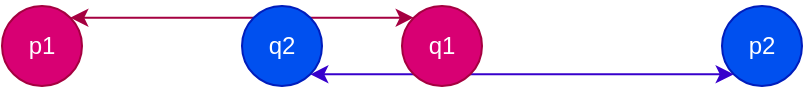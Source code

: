 <mxfile version="14.6.3" type="device"><diagram id="-7thAbELPp-rdjORzJxQ" name="Page-1"><mxGraphModel dx="569" dy="316" grid="1" gridSize="10" guides="1" tooltips="1" connect="1" arrows="1" fold="1" page="1" pageScale="1" pageWidth="1169" pageHeight="550" math="0" shadow="0"><root><mxCell id="0"/><mxCell id="1" parent="0"/><mxCell id="KveRWE1iIK7p5R3MhE4d-2" value="p1" style="ellipse;whiteSpace=wrap;html=1;aspect=fixed;fillColor=#d80073;strokeColor=#A50040;fontColor=#ffffff;" vertex="1" parent="1"><mxGeometry x="320" y="200" width="40" height="40" as="geometry"/></mxCell><mxCell id="KveRWE1iIK7p5R3MhE4d-5" value="" style="endArrow=classic;html=1;exitX=1;exitY=0;exitDx=0;exitDy=0;entryX=0;entryY=0;entryDx=0;entryDy=0;startArrow=classic;startFill=1;fillColor=#d80073;strokeColor=#A50040;" edge="1" parent="1" source="KveRWE1iIK7p5R3MhE4d-2" target="KveRWE1iIK7p5R3MhE4d-3"><mxGeometry width="50" height="50" relative="1" as="geometry"><mxPoint x="570" y="180" as="sourcePoint"/><mxPoint x="620" y="130" as="targetPoint"/></mxGeometry></mxCell><mxCell id="KveRWE1iIK7p5R3MhE4d-8" value="&lt;div&gt;q2&lt;/div&gt;" style="ellipse;whiteSpace=wrap;html=1;aspect=fixed;fillColor=#0050ef;strokeColor=#001DBC;fontColor=#ffffff;" vertex="1" parent="1"><mxGeometry x="440" y="200" width="40" height="40" as="geometry"/></mxCell><mxCell id="KveRWE1iIK7p5R3MhE4d-9" value="p2" style="ellipse;whiteSpace=wrap;html=1;aspect=fixed;fillColor=#0050ef;strokeColor=#001DBC;fontColor=#ffffff;" vertex="1" parent="1"><mxGeometry x="680" y="200" width="40" height="40" as="geometry"/></mxCell><mxCell id="KveRWE1iIK7p5R3MhE4d-11" value="" style="endArrow=classic;html=1;entryX=1;entryY=1;entryDx=0;entryDy=0;exitX=0;exitY=1;exitDx=0;exitDy=0;startArrow=classic;startFill=1;fillColor=#6a00ff;strokeColor=#3700CC;" edge="1" parent="1" source="KveRWE1iIK7p5R3MhE4d-9" target="KveRWE1iIK7p5R3MhE4d-8"><mxGeometry width="50" height="50" relative="1" as="geometry"><mxPoint x="603" y="246" as="sourcePoint"/><mxPoint x="910" y="130" as="targetPoint"/></mxGeometry></mxCell><mxCell id="KveRWE1iIK7p5R3MhE4d-3" value="q1" style="ellipse;whiteSpace=wrap;html=1;aspect=fixed;fillColor=#d80073;strokeColor=#A50040;fontColor=#ffffff;" vertex="1" parent="1"><mxGeometry x="520" y="200" width="40" height="40" as="geometry"/></mxCell></root></mxGraphModel></diagram></mxfile>